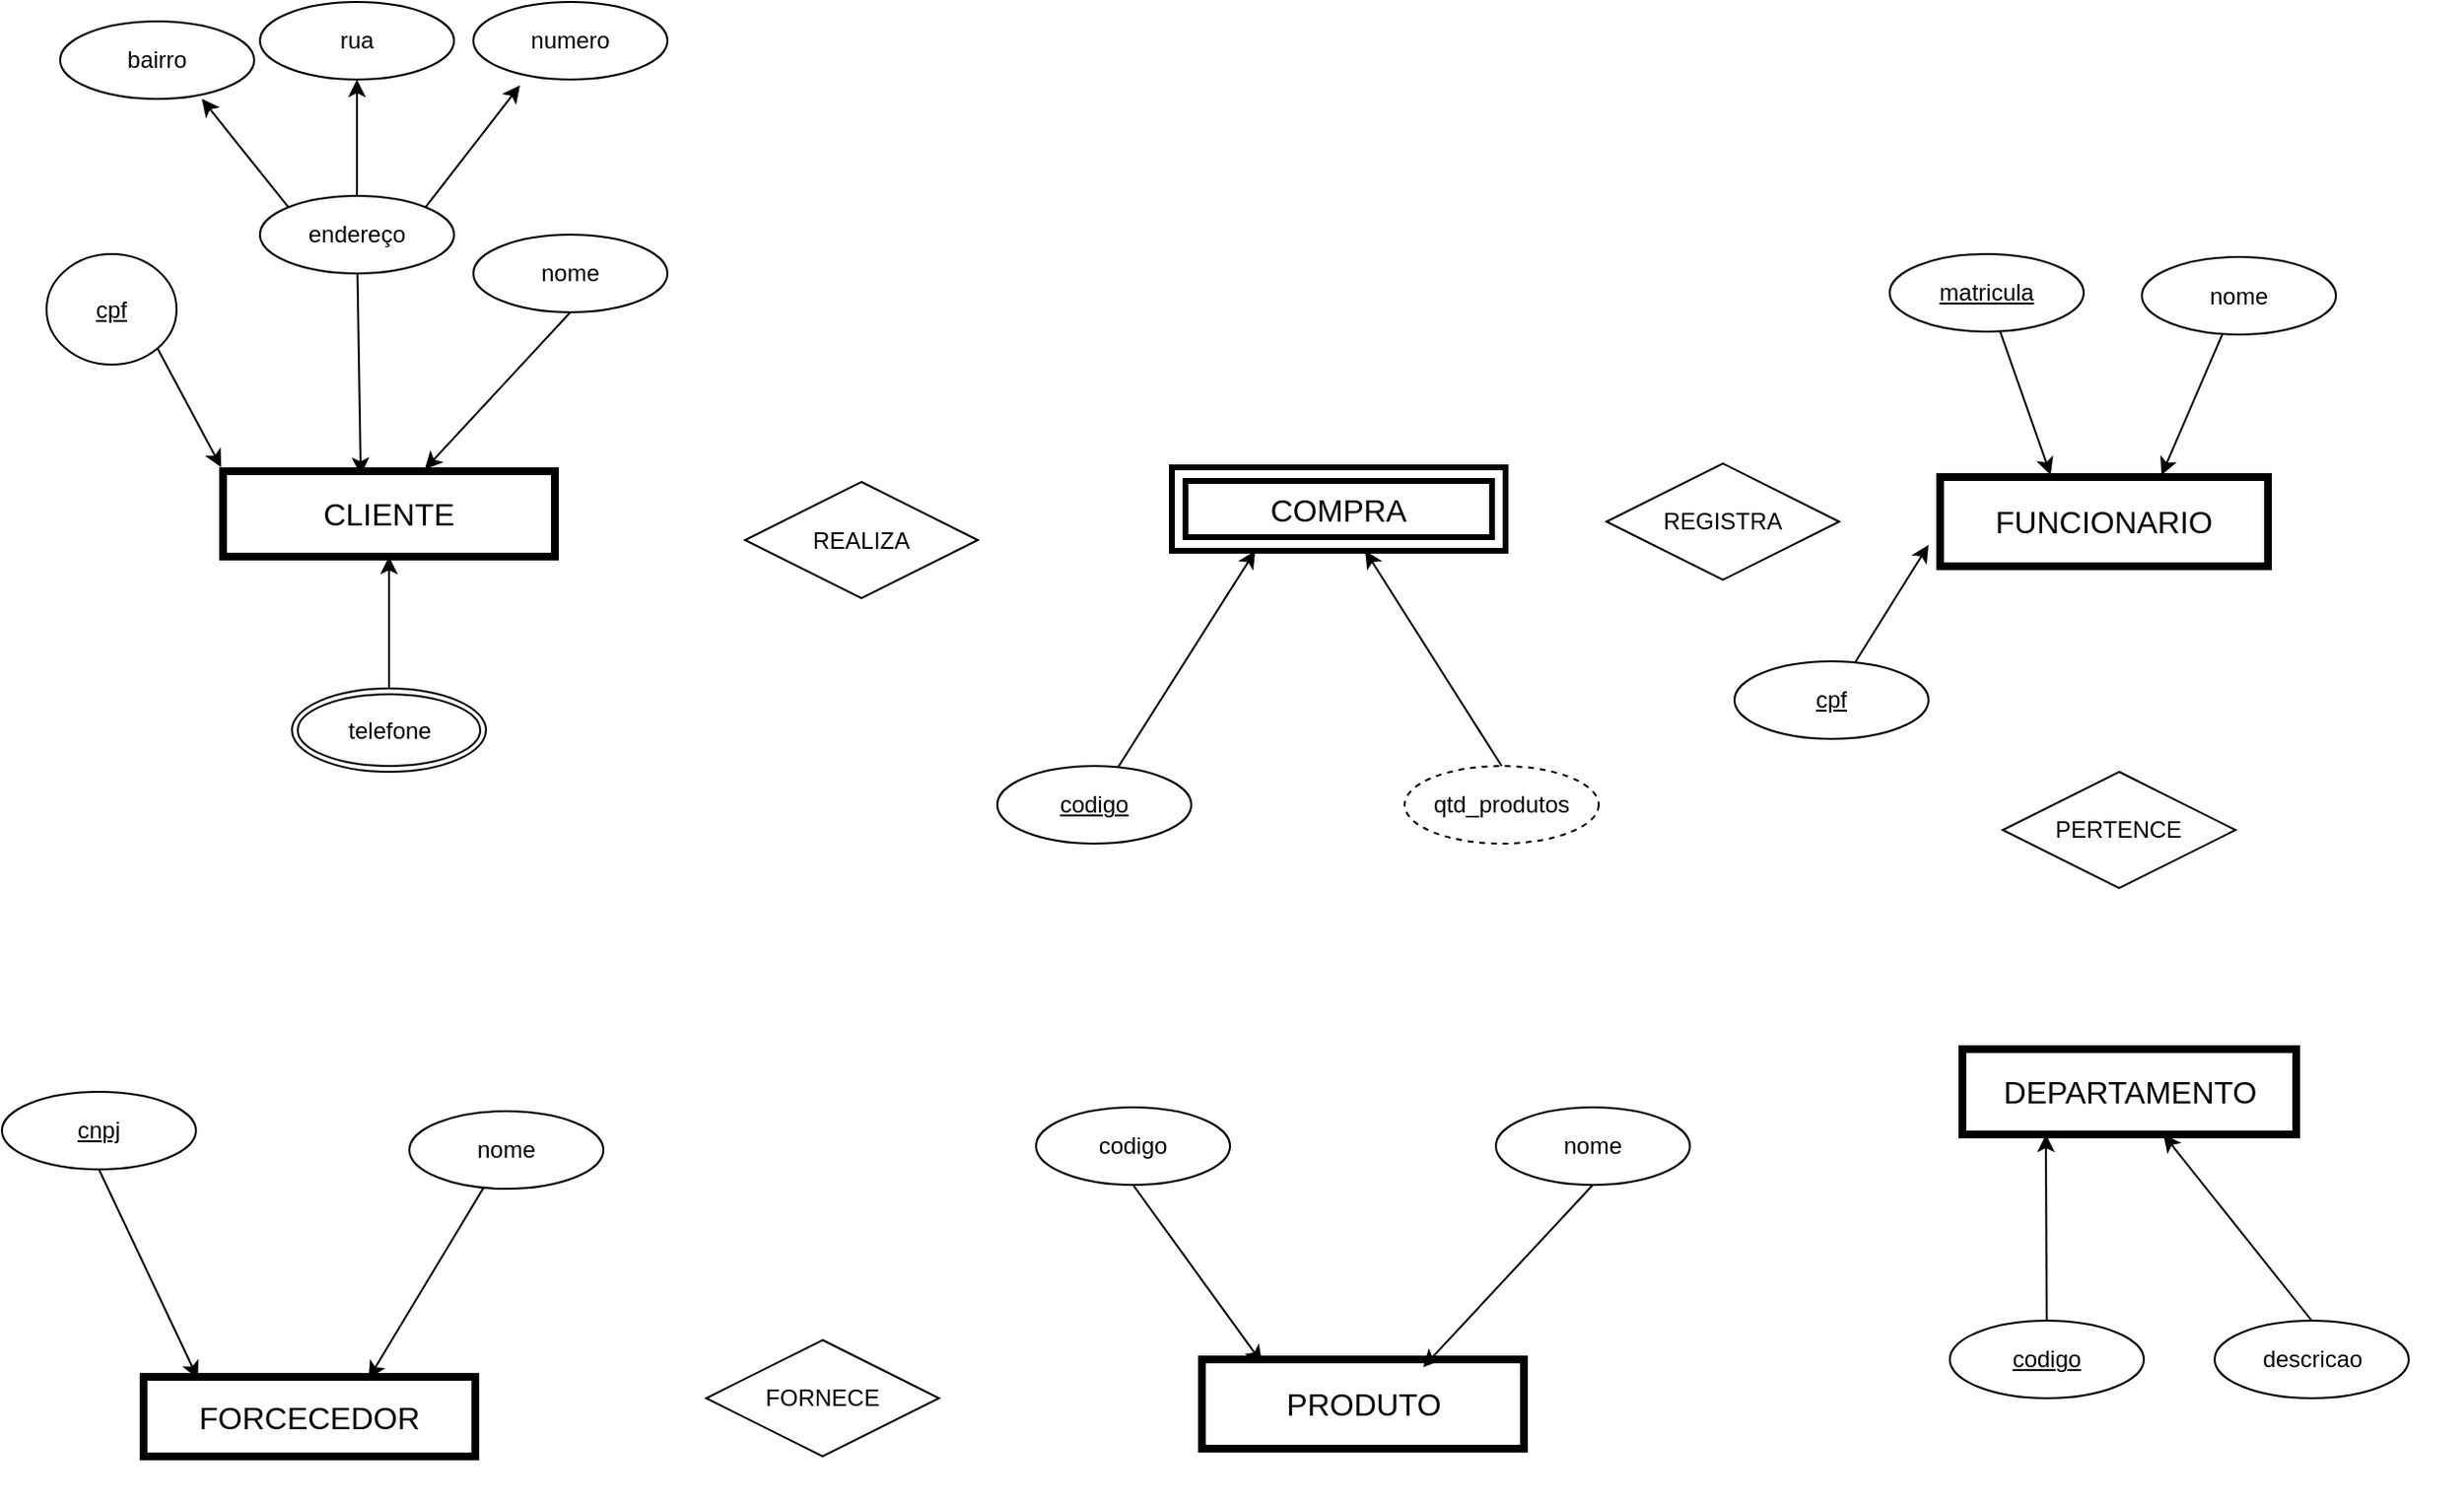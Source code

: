 <mxfile version="22.0.8" type="github">
  <diagram name="Página-1" id="37iL9LiQDWbbj8UAkV65">
    <mxGraphModel dx="2887" dy="2213" grid="1" gridSize="10" guides="1" tooltips="1" connect="1" arrows="1" fold="1" page="1" pageScale="1" pageWidth="827" pageHeight="1169" background="#ffffff" math="0" shadow="0">
      <root>
        <object label="" id="0">
          <mxCell />
        </object>
        <mxCell id="1" parent="0" />
        <mxCell id="qg_nob__O8MNy-3h3xjy-68" value="REALIZA" style="shape=rhombus;perimeter=rhombusPerimeter;whiteSpace=wrap;html=1;align=center;" vertex="1" parent="1">
          <mxGeometry x="-30" y="-722.5" width="120" height="60" as="geometry" />
        </mxCell>
        <mxCell id="qg_nob__O8MNy-3h3xjy-69" value="" style="group" vertex="1" connectable="0" parent="1">
          <mxGeometry x="-390" y="-970" width="320" height="397" as="geometry" />
        </mxCell>
        <mxCell id="qg_nob__O8MNy-3h3xjy-42" style="edgeStyle=none;rounded=0;orthogonalLoop=1;jettySize=auto;html=1;" edge="1" parent="qg_nob__O8MNy-3h3xjy-69" source="qg_nob__O8MNy-3h3xjy-2">
          <mxGeometry relative="1" as="geometry">
            <mxPoint x="176.5" y="290" as="targetPoint" />
          </mxGeometry>
        </mxCell>
        <mxCell id="qg_nob__O8MNy-3h3xjy-2" value="CLIENTE" style="whiteSpace=wrap;html=1;align=center;fontSize=16;rounded=0;strokeWidth=4;" vertex="1" parent="qg_nob__O8MNy-3h3xjy-69">
          <mxGeometry x="91" y="242" width="171" height="44" as="geometry" />
        </mxCell>
        <mxCell id="qg_nob__O8MNy-3h3xjy-31" style="edgeStyle=none;rounded=0;orthogonalLoop=1;jettySize=auto;html=1;exitX=1;exitY=1;exitDx=0;exitDy=0;" edge="1" parent="qg_nob__O8MNy-3h3xjy-69" source="qg_nob__O8MNy-3h3xjy-10">
          <mxGeometry relative="1" as="geometry">
            <mxPoint x="90" y="240" as="targetPoint" />
          </mxGeometry>
        </mxCell>
        <mxCell id="qg_nob__O8MNy-3h3xjy-10" value="cpf" style="ellipse;whiteSpace=wrap;html=1;align=center;fontStyle=4;" vertex="1" parent="qg_nob__O8MNy-3h3xjy-69">
          <mxGeometry y="130" width="67" height="57" as="geometry" />
        </mxCell>
        <mxCell id="qg_nob__O8MNy-3h3xjy-32" style="edgeStyle=none;rounded=0;orthogonalLoop=1;jettySize=auto;html=1;exitX=0.5;exitY=1;exitDx=0;exitDy=0;entryX=0.608;entryY=-0.023;entryDx=0;entryDy=0;entryPerimeter=0;" edge="1" parent="qg_nob__O8MNy-3h3xjy-69" source="qg_nob__O8MNy-3h3xjy-15" target="qg_nob__O8MNy-3h3xjy-2">
          <mxGeometry relative="1" as="geometry">
            <mxPoint x="210" y="230" as="targetPoint" />
          </mxGeometry>
        </mxCell>
        <mxCell id="qg_nob__O8MNy-3h3xjy-15" value="nome" style="ellipse;whiteSpace=wrap;html=1;align=center;" vertex="1" parent="qg_nob__O8MNy-3h3xjy-69">
          <mxGeometry x="220" y="120" width="100" height="40" as="geometry" />
        </mxCell>
        <mxCell id="qg_nob__O8MNy-3h3xjy-43" style="edgeStyle=none;rounded=0;orthogonalLoop=1;jettySize=auto;html=1;exitX=0.5;exitY=0;exitDx=0;exitDy=0;entryX=0.5;entryY=1;entryDx=0;entryDy=0;" edge="1" parent="qg_nob__O8MNy-3h3xjy-69" source="qg_nob__O8MNy-3h3xjy-20" target="qg_nob__O8MNy-3h3xjy-2">
          <mxGeometry relative="1" as="geometry" />
        </mxCell>
        <mxCell id="qg_nob__O8MNy-3h3xjy-20" value="telefone" style="ellipse;shape=doubleEllipse;margin=3;whiteSpace=wrap;html=1;align=center;" vertex="1" parent="qg_nob__O8MNy-3h3xjy-69">
          <mxGeometry x="126.5" y="354" width="100" height="43" as="geometry" />
        </mxCell>
        <mxCell id="qg_nob__O8MNy-3h3xjy-34" style="edgeStyle=none;rounded=0;orthogonalLoop=1;jettySize=auto;html=1;entryX=0.415;entryY=0.045;entryDx=0;entryDy=0;entryPerimeter=0;" edge="1" parent="qg_nob__O8MNy-3h3xjy-69" source="qg_nob__O8MNy-3h3xjy-27" target="qg_nob__O8MNy-3h3xjy-2">
          <mxGeometry relative="1" as="geometry">
            <mxPoint x="160" y="230" as="targetPoint" />
          </mxGeometry>
        </mxCell>
        <mxCell id="qg_nob__O8MNy-3h3xjy-35" style="edgeStyle=none;rounded=0;orthogonalLoop=1;jettySize=auto;html=1;exitX=0;exitY=0;exitDx=0;exitDy=0;" edge="1" parent="qg_nob__O8MNy-3h3xjy-69" source="qg_nob__O8MNy-3h3xjy-27">
          <mxGeometry relative="1" as="geometry">
            <mxPoint x="80" y="50" as="targetPoint" />
          </mxGeometry>
        </mxCell>
        <mxCell id="qg_nob__O8MNy-3h3xjy-36" style="edgeStyle=none;rounded=0;orthogonalLoop=1;jettySize=auto;html=1;exitX=0.5;exitY=0;exitDx=0;exitDy=0;" edge="1" parent="qg_nob__O8MNy-3h3xjy-69" source="qg_nob__O8MNy-3h3xjy-27">
          <mxGeometry relative="1" as="geometry">
            <mxPoint x="160" y="40" as="targetPoint" />
          </mxGeometry>
        </mxCell>
        <mxCell id="qg_nob__O8MNy-3h3xjy-27" value="endereço" style="ellipse;whiteSpace=wrap;html=1;align=center;" vertex="1" parent="qg_nob__O8MNy-3h3xjy-69">
          <mxGeometry x="110" y="100" width="100" height="40" as="geometry" />
        </mxCell>
        <mxCell id="qg_nob__O8MNy-3h3xjy-38" value="bairro" style="ellipse;whiteSpace=wrap;html=1;align=center;" vertex="1" parent="qg_nob__O8MNy-3h3xjy-69">
          <mxGeometry x="7" y="10" width="100" height="40" as="geometry" />
        </mxCell>
        <mxCell id="qg_nob__O8MNy-3h3xjy-39" value="rua" style="ellipse;whiteSpace=wrap;html=1;align=center;" vertex="1" parent="qg_nob__O8MNy-3h3xjy-69">
          <mxGeometry x="110" width="100" height="40" as="geometry" />
        </mxCell>
        <mxCell id="qg_nob__O8MNy-3h3xjy-40" value="numero" style="ellipse;whiteSpace=wrap;html=1;align=center;" vertex="1" parent="qg_nob__O8MNy-3h3xjy-69">
          <mxGeometry x="220" width="100" height="40" as="geometry" />
        </mxCell>
        <mxCell id="qg_nob__O8MNy-3h3xjy-37" style="edgeStyle=none;rounded=0;orthogonalLoop=1;jettySize=auto;html=1;exitX=1;exitY=0;exitDx=0;exitDy=0;entryX=0.24;entryY=1.075;entryDx=0;entryDy=0;entryPerimeter=0;" edge="1" parent="qg_nob__O8MNy-3h3xjy-69" source="qg_nob__O8MNy-3h3xjy-27" target="qg_nob__O8MNy-3h3xjy-40">
          <mxGeometry relative="1" as="geometry">
            <mxPoint x="240" y="50" as="targetPoint" />
          </mxGeometry>
        </mxCell>
        <mxCell id="qg_nob__O8MNy-3h3xjy-70" value="" style="group" vertex="1" connectable="0" parent="1">
          <mxGeometry x="-413" y="-408" width="310" height="188" as="geometry" />
        </mxCell>
        <mxCell id="qg_nob__O8MNy-3h3xjy-7" value="FORCECEDOR" style="whiteSpace=wrap;html=1;align=center;fontSize=16;strokeWidth=4;" vertex="1" parent="qg_nob__O8MNy-3h3xjy-70">
          <mxGeometry x="73" y="147" width="171" height="41" as="geometry" />
        </mxCell>
        <mxCell id="qg_nob__O8MNy-3h3xjy-44" value="cnpj" style="ellipse;whiteSpace=wrap;html=1;align=center;fontStyle=4;" vertex="1" parent="qg_nob__O8MNy-3h3xjy-70">
          <mxGeometry width="100" height="40" as="geometry" />
        </mxCell>
        <mxCell id="qg_nob__O8MNy-3h3xjy-45" value="nome" style="ellipse;whiteSpace=wrap;html=1;align=center;" vertex="1" parent="qg_nob__O8MNy-3h3xjy-70">
          <mxGeometry x="210" y="10" width="100" height="40" as="geometry" />
        </mxCell>
        <mxCell id="qg_nob__O8MNy-3h3xjy-46" style="edgeStyle=none;rounded=0;orthogonalLoop=1;jettySize=auto;html=1;exitX=0.5;exitY=1;exitDx=0;exitDy=0;entryX=0.164;entryY=0.024;entryDx=0;entryDy=0;entryPerimeter=0;" edge="1" parent="qg_nob__O8MNy-3h3xjy-70" source="qg_nob__O8MNy-3h3xjy-44" target="qg_nob__O8MNy-3h3xjy-7">
          <mxGeometry relative="1" as="geometry" />
        </mxCell>
        <mxCell id="qg_nob__O8MNy-3h3xjy-47" style="edgeStyle=none;rounded=0;orthogonalLoop=1;jettySize=auto;html=1;entryX=0.678;entryY=0.024;entryDx=0;entryDy=0;entryPerimeter=0;" edge="1" parent="qg_nob__O8MNy-3h3xjy-70" source="qg_nob__O8MNy-3h3xjy-45" target="qg_nob__O8MNy-3h3xjy-7">
          <mxGeometry relative="1" as="geometry" />
        </mxCell>
        <mxCell id="qg_nob__O8MNy-3h3xjy-71" value="" style="group" vertex="1" connectable="0" parent="1">
          <mxGeometry x="120" y="-400" width="337" height="202" as="geometry" />
        </mxCell>
        <mxCell id="qg_nob__O8MNy-3h3xjy-6" value="PRODUTO" style="whiteSpace=wrap;html=1;align=center;fontSize=16;strokeWidth=4;" vertex="1" parent="qg_nob__O8MNy-3h3xjy-71">
          <mxGeometry x="85.5" y="130" width="166" height="46" as="geometry" />
        </mxCell>
        <mxCell id="qg_nob__O8MNy-3h3xjy-48" value="nome" style="ellipse;whiteSpace=wrap;html=1;align=center;" vertex="1" parent="qg_nob__O8MNy-3h3xjy-71">
          <mxGeometry x="237" width="100" height="40" as="geometry" />
        </mxCell>
        <mxCell id="qg_nob__O8MNy-3h3xjy-49" value="codigo" style="ellipse;whiteSpace=wrap;html=1;align=center;" vertex="1" parent="qg_nob__O8MNy-3h3xjy-71">
          <mxGeometry width="100" height="40" as="geometry" />
        </mxCell>
        <mxCell id="qg_nob__O8MNy-3h3xjy-50" style="edgeStyle=none;rounded=0;orthogonalLoop=1;jettySize=auto;html=1;exitX=0.5;exitY=1;exitDx=0;exitDy=0;entryX=0.187;entryY=0.043;entryDx=0;entryDy=0;entryPerimeter=0;" edge="1" parent="qg_nob__O8MNy-3h3xjy-71" source="qg_nob__O8MNy-3h3xjy-49" target="qg_nob__O8MNy-3h3xjy-6">
          <mxGeometry relative="1" as="geometry" />
        </mxCell>
        <mxCell id="qg_nob__O8MNy-3h3xjy-51" style="edgeStyle=none;rounded=0;orthogonalLoop=1;jettySize=auto;html=1;exitX=0.5;exitY=1;exitDx=0;exitDy=0;entryX=0.687;entryY=0.087;entryDx=0;entryDy=0;entryPerimeter=0;" edge="1" parent="qg_nob__O8MNy-3h3xjy-71" source="qg_nob__O8MNy-3h3xjy-48" target="qg_nob__O8MNy-3h3xjy-6">
          <mxGeometry relative="1" as="geometry" />
        </mxCell>
        <mxCell id="qg_nob__O8MNy-3h3xjy-72" value="" style="group" vertex="1" connectable="0" parent="1">
          <mxGeometry x="560" y="-840" width="295" height="276" as="geometry" />
        </mxCell>
        <mxCell id="qg_nob__O8MNy-3h3xjy-4" value="FUNCIONARIO" style="whiteSpace=wrap;html=1;align=center;fontSize=16;strokeWidth=4;" vertex="1" parent="qg_nob__O8MNy-3h3xjy-72">
          <mxGeometry x="26" y="115" width="169" height="46" as="geometry" />
        </mxCell>
        <mxCell id="qg_nob__O8MNy-3h3xjy-62" value="matricula" style="ellipse;whiteSpace=wrap;html=1;align=center;fontStyle=4;" vertex="1" parent="qg_nob__O8MNy-3h3xjy-72">
          <mxGeometry width="100" height="40" as="geometry" />
        </mxCell>
        <mxCell id="qg_nob__O8MNy-3h3xjy-63" value="nome" style="ellipse;whiteSpace=wrap;html=1;align=center;" vertex="1" parent="qg_nob__O8MNy-3h3xjy-72">
          <mxGeometry x="130" y="1.5" width="100" height="40" as="geometry" />
        </mxCell>
        <mxCell id="qg_nob__O8MNy-3h3xjy-65" style="edgeStyle=none;rounded=0;orthogonalLoop=1;jettySize=auto;html=1;entryX=0.337;entryY=-0.022;entryDx=0;entryDy=0;entryPerimeter=0;" edge="1" parent="qg_nob__O8MNy-3h3xjy-72" source="qg_nob__O8MNy-3h3xjy-62" target="qg_nob__O8MNy-3h3xjy-4">
          <mxGeometry relative="1" as="geometry" />
        </mxCell>
        <mxCell id="qg_nob__O8MNy-3h3xjy-66" style="edgeStyle=none;rounded=0;orthogonalLoop=1;jettySize=auto;html=1;entryX=0.675;entryY=-0.022;entryDx=0;entryDy=0;entryPerimeter=0;" edge="1" parent="qg_nob__O8MNy-3h3xjy-72" source="qg_nob__O8MNy-3h3xjy-63" target="qg_nob__O8MNy-3h3xjy-4">
          <mxGeometry relative="1" as="geometry" />
        </mxCell>
        <mxCell id="qg_nob__O8MNy-3h3xjy-73" value="" style="group" vertex="1" connectable="0" parent="1">
          <mxGeometry x="130" y="-730" width="300" height="194" as="geometry" />
        </mxCell>
        <mxCell id="qg_nob__O8MNy-3h3xjy-3" value="COMPRA" style="shape=ext;margin=3;double=1;whiteSpace=wrap;html=1;align=center;fontSize=16;strokeWidth=3;" vertex="1" parent="qg_nob__O8MNy-3h3xjy-73">
          <mxGeometry x="60" width="172" height="43" as="geometry" />
        </mxCell>
        <mxCell id="qg_nob__O8MNy-3h3xjy-59" value="codigo" style="ellipse;whiteSpace=wrap;html=1;align=center;fontStyle=4;" vertex="1" parent="qg_nob__O8MNy-3h3xjy-73">
          <mxGeometry x="-30" y="154" width="100" height="40" as="geometry" />
        </mxCell>
        <mxCell id="qg_nob__O8MNy-3h3xjy-60" style="edgeStyle=none;rounded=0;orthogonalLoop=1;jettySize=auto;html=1;entryX=0.25;entryY=1;entryDx=0;entryDy=0;" edge="1" parent="qg_nob__O8MNy-3h3xjy-73" source="qg_nob__O8MNy-3h3xjy-59" target="qg_nob__O8MNy-3h3xjy-3">
          <mxGeometry relative="1" as="geometry" />
        </mxCell>
        <mxCell id="qg_nob__O8MNy-3h3xjy-58" value="qtd_produtos" style="ellipse;whiteSpace=wrap;html=1;align=center;dashed=1;" vertex="1" parent="qg_nob__O8MNy-3h3xjy-73">
          <mxGeometry x="180" y="154" width="100" height="40" as="geometry" />
        </mxCell>
        <mxCell id="qg_nob__O8MNy-3h3xjy-61" style="edgeStyle=none;rounded=0;orthogonalLoop=1;jettySize=auto;html=1;exitX=0.5;exitY=0;exitDx=0;exitDy=0;" edge="1" parent="qg_nob__O8MNy-3h3xjy-73" source="qg_nob__O8MNy-3h3xjy-58" target="qg_nob__O8MNy-3h3xjy-3">
          <mxGeometry relative="1" as="geometry" />
        </mxCell>
        <mxCell id="qg_nob__O8MNy-3h3xjy-75" style="edgeStyle=none;rounded=0;orthogonalLoop=1;jettySize=auto;html=1;" edge="1" parent="1" source="qg_nob__O8MNy-3h3xjy-64">
          <mxGeometry relative="1" as="geometry">
            <mxPoint x="580" y="-690" as="targetPoint" />
          </mxGeometry>
        </mxCell>
        <mxCell id="qg_nob__O8MNy-3h3xjy-64" value="cpf" style="ellipse;whiteSpace=wrap;html=1;align=center;fontStyle=4;" vertex="1" parent="1">
          <mxGeometry x="480" y="-630" width="100" height="40" as="geometry" />
        </mxCell>
        <mxCell id="qg_nob__O8MNy-3h3xjy-76" value="" style="group" vertex="1" connectable="0" parent="1">
          <mxGeometry x="591" y="-450" width="236.5" height="200" as="geometry" />
        </mxCell>
        <mxCell id="qg_nob__O8MNy-3h3xjy-8" value="DEPARTAMENTO" style="whiteSpace=wrap;html=1;align=center;fontSize=16;strokeWidth=4;" vertex="1" parent="qg_nob__O8MNy-3h3xjy-76">
          <mxGeometry x="6.5" y="20" width="172" height="44" as="geometry" />
        </mxCell>
        <mxCell id="qg_nob__O8MNy-3h3xjy-56" style="edgeStyle=none;rounded=0;orthogonalLoop=1;jettySize=auto;html=1;entryX=0.25;entryY=1;entryDx=0;entryDy=0;" edge="1" parent="qg_nob__O8MNy-3h3xjy-76" source="qg_nob__O8MNy-3h3xjy-54" target="qg_nob__O8MNy-3h3xjy-8">
          <mxGeometry relative="1" as="geometry" />
        </mxCell>
        <mxCell id="qg_nob__O8MNy-3h3xjy-54" value="codigo" style="ellipse;whiteSpace=wrap;html=1;align=center;fontStyle=4;" vertex="1" parent="qg_nob__O8MNy-3h3xjy-76">
          <mxGeometry y="160" width="100" height="40" as="geometry" />
        </mxCell>
        <mxCell id="qg_nob__O8MNy-3h3xjy-57" style="edgeStyle=none;rounded=0;orthogonalLoop=1;jettySize=auto;html=1;exitX=0.5;exitY=0;exitDx=0;exitDy=0;" edge="1" parent="qg_nob__O8MNy-3h3xjy-76" source="qg_nob__O8MNy-3h3xjy-55" target="qg_nob__O8MNy-3h3xjy-8">
          <mxGeometry relative="1" as="geometry" />
        </mxCell>
        <mxCell id="qg_nob__O8MNy-3h3xjy-55" value="descricao" style="ellipse;whiteSpace=wrap;html=1;align=center;" vertex="1" parent="qg_nob__O8MNy-3h3xjy-76">
          <mxGeometry x="136.5" y="160" width="100" height="40" as="geometry" />
        </mxCell>
        <mxCell id="qg_nob__O8MNy-3h3xjy-77" value="REGISTRA" style="shape=rhombus;perimeter=rhombusPerimeter;whiteSpace=wrap;html=1;align=center;" vertex="1" parent="1">
          <mxGeometry x="414" y="-732" width="120" height="60" as="geometry" />
        </mxCell>
        <mxCell id="qg_nob__O8MNy-3h3xjy-78" value="PERTENCE" style="shape=rhombus;perimeter=rhombusPerimeter;whiteSpace=wrap;html=1;align=center;" vertex="1" parent="1">
          <mxGeometry x="618.25" y="-573" width="120" height="60" as="geometry" />
        </mxCell>
        <mxCell id="qg_nob__O8MNy-3h3xjy-79" value="FORNECE" style="shape=rhombus;perimeter=rhombusPerimeter;whiteSpace=wrap;html=1;align=center;" vertex="1" parent="1">
          <mxGeometry x="-50" y="-280" width="120" height="60" as="geometry" />
        </mxCell>
      </root>
    </mxGraphModel>
  </diagram>
</mxfile>
